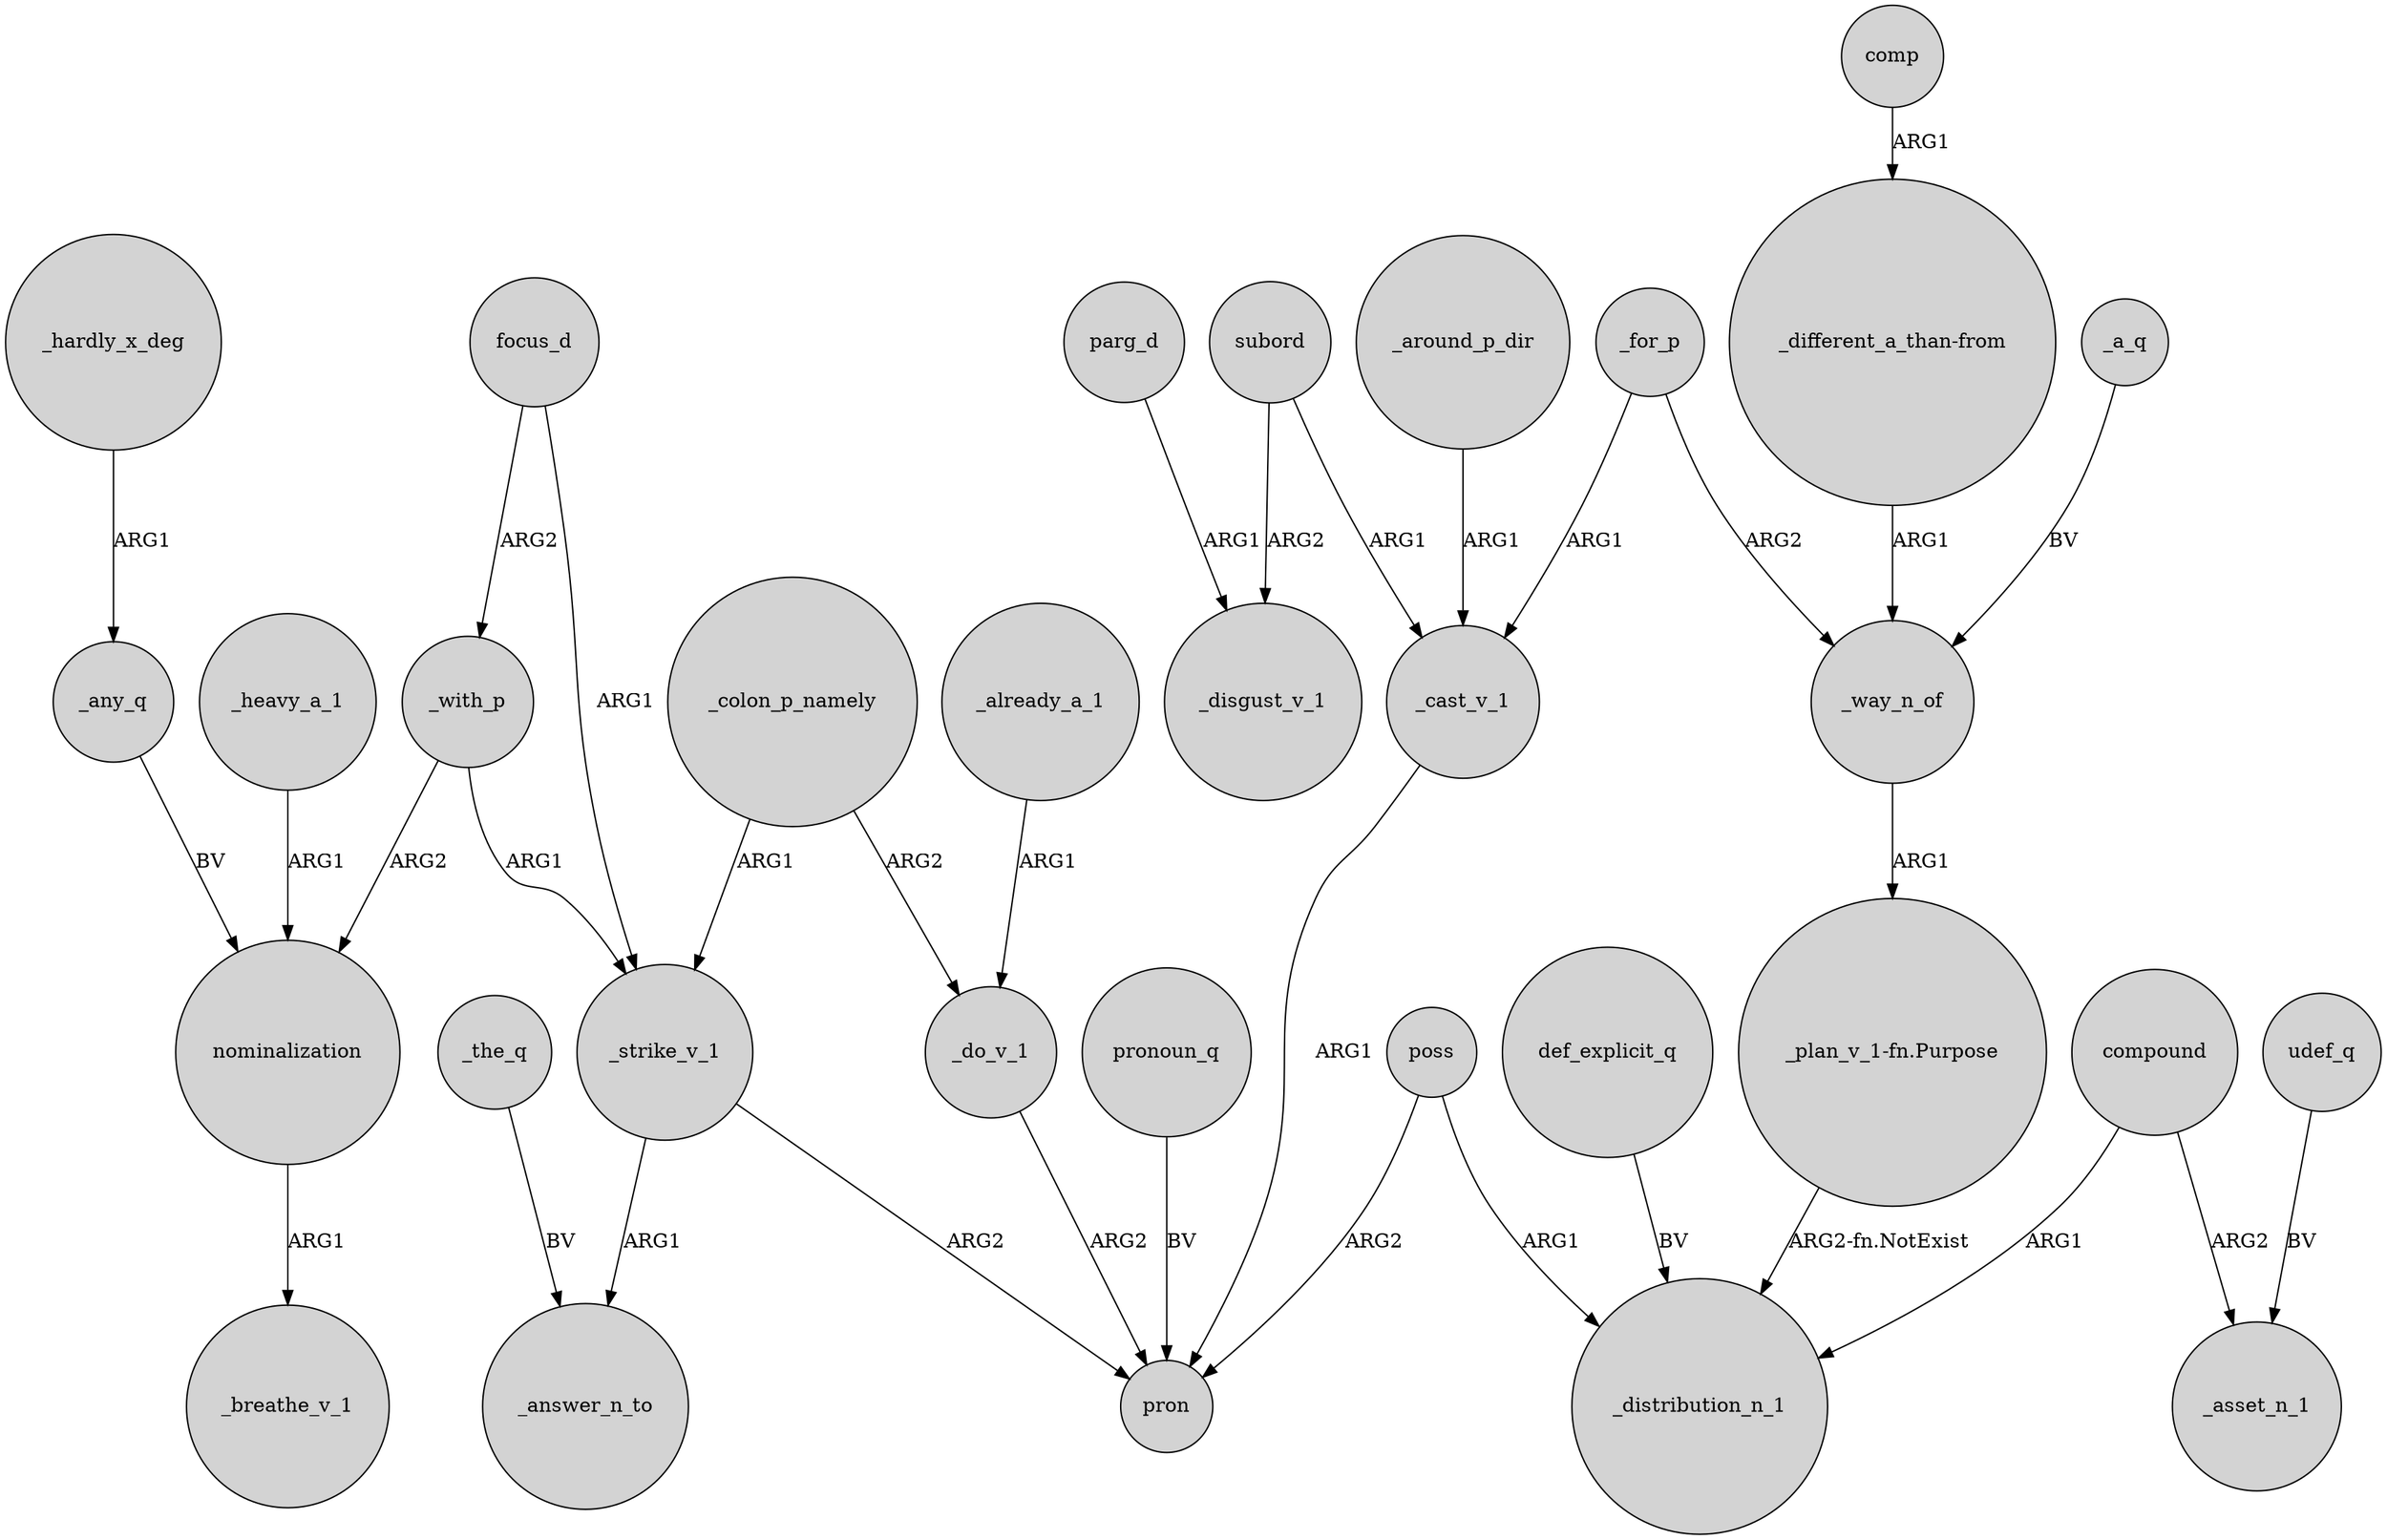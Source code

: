 digraph {
	node [shape=circle style=filled]
	poss -> _distribution_n_1 [label=ARG1]
	poss -> pron [label=ARG2]
	_with_p -> nominalization [label=ARG2]
	"_plan_v_1-fn.Purpose" -> _distribution_n_1 [label="ARG2-fn.NotExist"]
	_strike_v_1 -> _answer_n_to [label=ARG1]
	_for_p -> _cast_v_1 [label=ARG1]
	_with_p -> _strike_v_1 [label=ARG1]
	_for_p -> _way_n_of [label=ARG2]
	focus_d -> _with_p [label=ARG2]
	_any_q -> nominalization [label=BV]
	udef_q -> _asset_n_1 [label=BV]
	_already_a_1 -> _do_v_1 [label=ARG1]
	compound -> _distribution_n_1 [label=ARG1]
	_do_v_1 -> pron [label=ARG2]
	_colon_p_namely -> _strike_v_1 [label=ARG1]
	_heavy_a_1 -> nominalization [label=ARG1]
	pronoun_q -> pron [label=BV]
	subord -> _disgust_v_1 [label=ARG2]
	_colon_p_namely -> _do_v_1 [label=ARG2]
	parg_d -> _disgust_v_1 [label=ARG1]
	"_different_a_than-from" -> _way_n_of [label=ARG1]
	_around_p_dir -> _cast_v_1 [label=ARG1]
	comp -> "_different_a_than-from" [label=ARG1]
	_the_q -> _answer_n_to [label=BV]
	_way_n_of -> "_plan_v_1-fn.Purpose" [label=ARG1]
	subord -> _cast_v_1 [label=ARG1]
	focus_d -> _strike_v_1 [label=ARG1]
	_hardly_x_deg -> _any_q [label=ARG1]
	_strike_v_1 -> pron [label=ARG2]
	nominalization -> _breathe_v_1 [label=ARG1]
	_a_q -> _way_n_of [label=BV]
	def_explicit_q -> _distribution_n_1 [label=BV]
	compound -> _asset_n_1 [label=ARG2]
	_cast_v_1 -> pron [label=ARG1]
}
